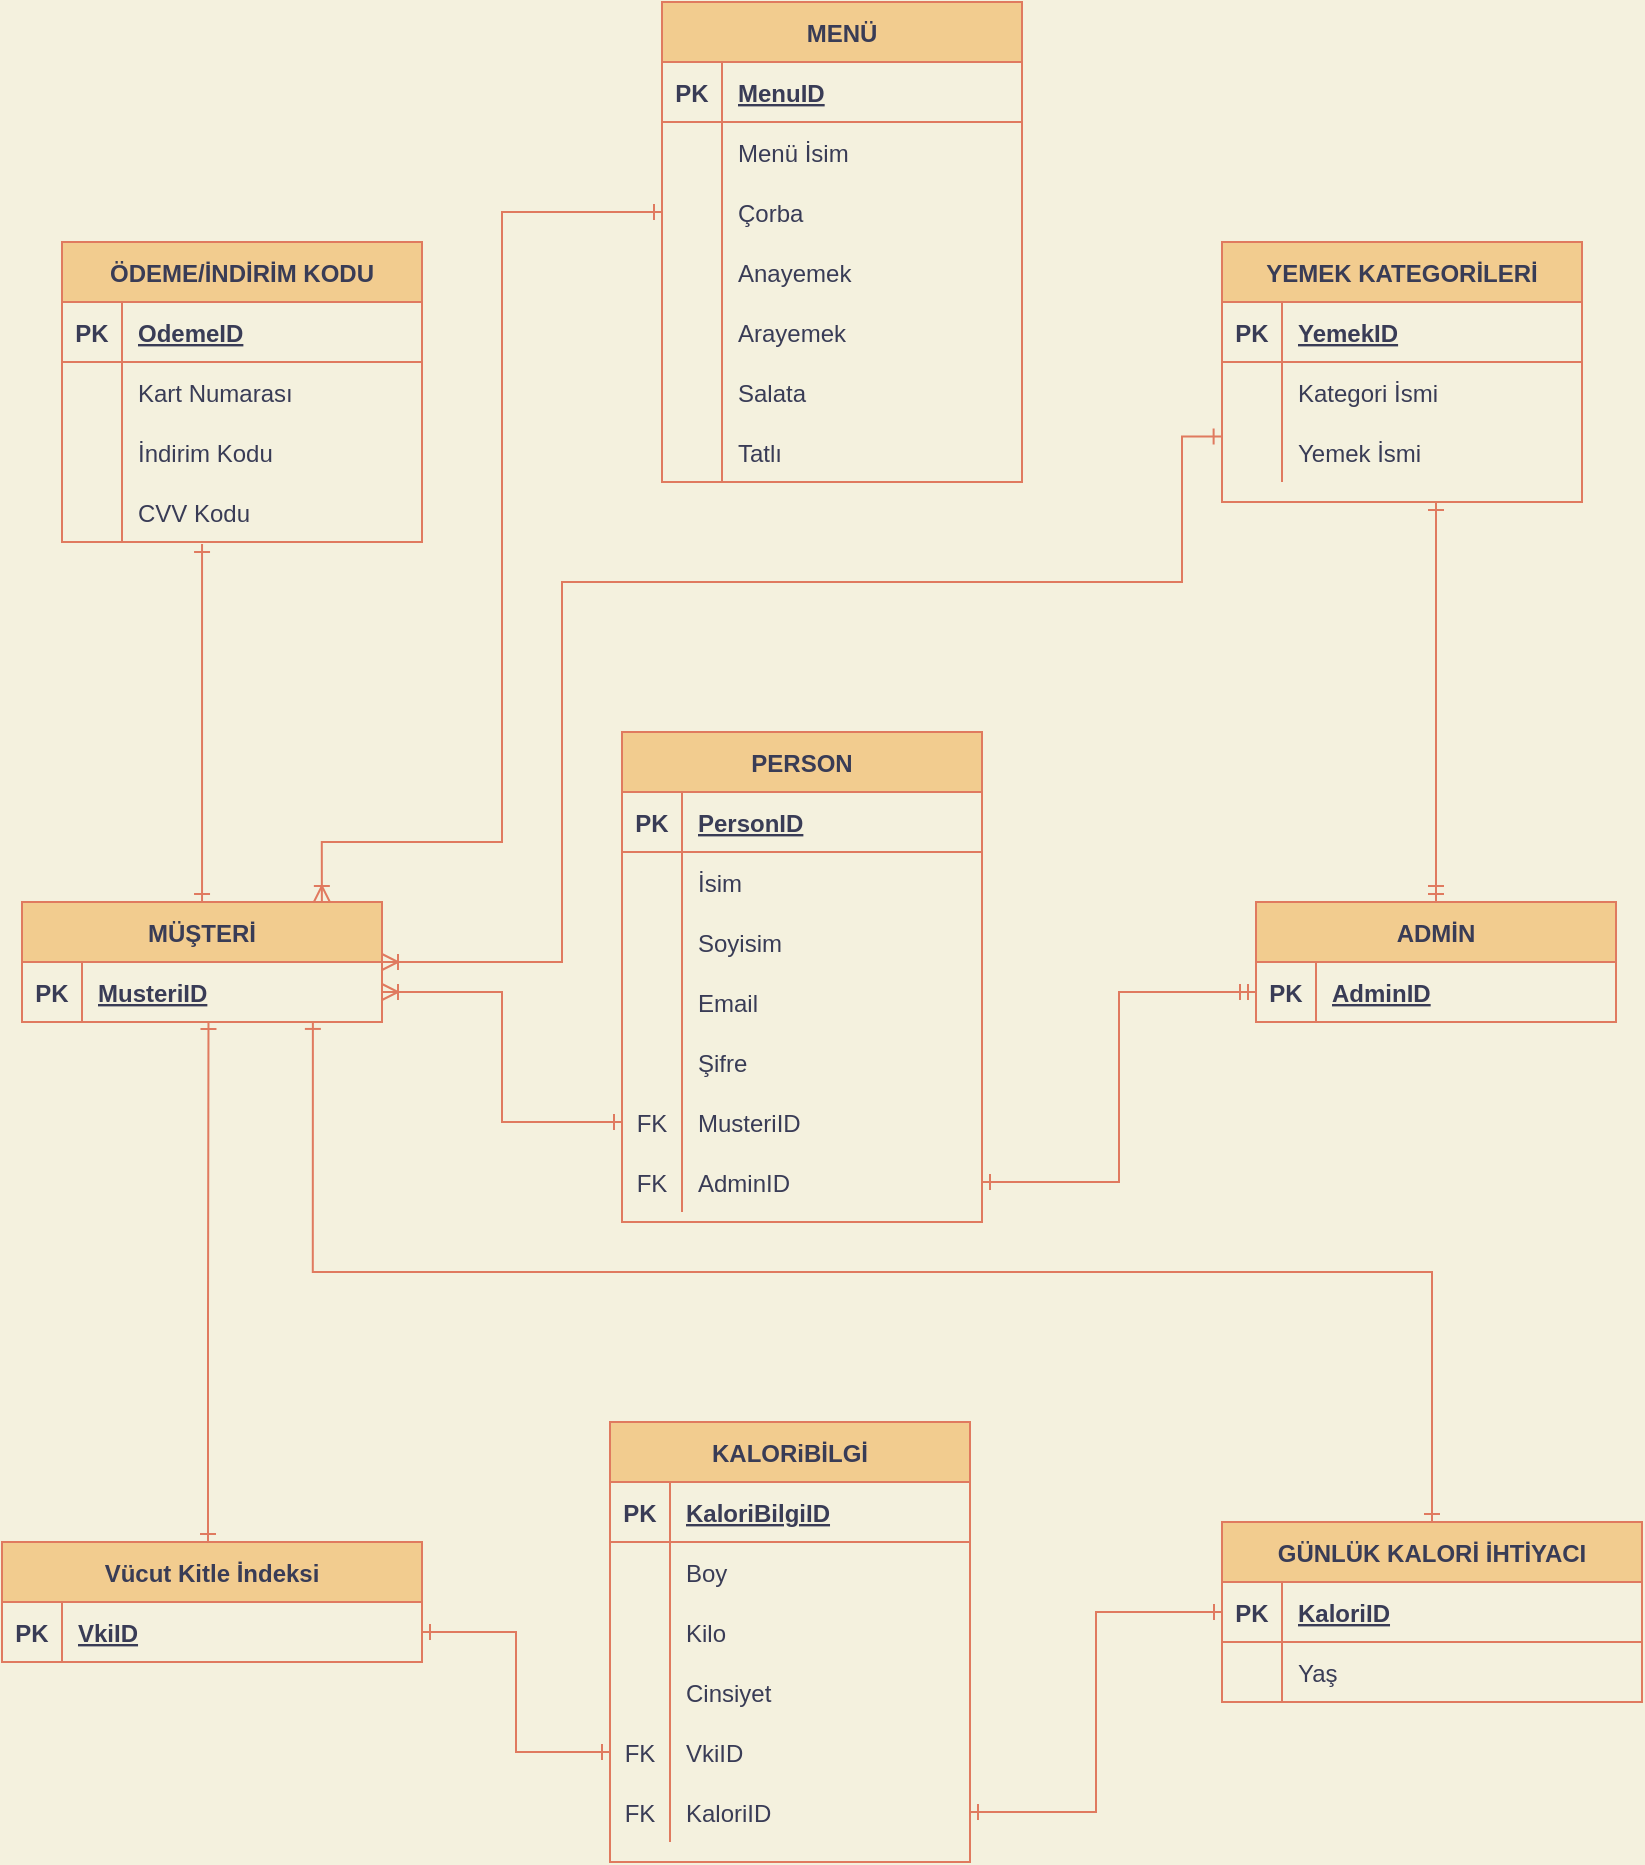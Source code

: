 <mxfile version="14.1.2" type="github"><diagram id="ZTSc14ROf8ZoRXsjH6Cx" name="Page-1"><mxGraphModel dx="2051" dy="1053" grid="1" gridSize="10" guides="1" tooltips="1" connect="1" arrows="1" fold="1" page="1" pageScale="1" pageWidth="827" pageHeight="1169" background="#F4F1DE" math="0" shadow="0"><root><mxCell id="0"/><mxCell id="1" parent="0"/><mxCell id="BuxAy6CiZZFJ_8L15AhW-1" value="PERSON" style="shape=table;startSize=30;container=1;collapsible=1;childLayout=tableLayout;fixedRows=1;rowLines=0;fontStyle=1;align=center;resizeLast=1;fillColor=#F2CC8F;strokeColor=#E07A5F;fontColor=#393C56;" vertex="1" parent="1"><mxGeometry x="330" y="395" width="180" height="245" as="geometry"/></mxCell><mxCell id="BuxAy6CiZZFJ_8L15AhW-196" value="" style="shape=partialRectangle;collapsible=0;dropTarget=0;pointerEvents=0;fillColor=none;top=0;left=0;bottom=1;right=0;points=[[0,0.5],[1,0.5]];portConstraint=eastwest;strokeColor=#E07A5F;fontColor=#393C56;" vertex="1" parent="BuxAy6CiZZFJ_8L15AhW-1"><mxGeometry y="30" width="180" height="30" as="geometry"/></mxCell><mxCell id="BuxAy6CiZZFJ_8L15AhW-197" value="PK" style="shape=partialRectangle;connectable=0;fillColor=none;top=0;left=0;bottom=0;right=0;fontStyle=1;overflow=hidden;strokeColor=#E07A5F;fontColor=#393C56;" vertex="1" parent="BuxAy6CiZZFJ_8L15AhW-196"><mxGeometry width="30" height="30" as="geometry"/></mxCell><mxCell id="BuxAy6CiZZFJ_8L15AhW-198" value="PersonID" style="shape=partialRectangle;connectable=0;fillColor=none;top=0;left=0;bottom=0;right=0;align=left;spacingLeft=6;fontStyle=5;overflow=hidden;strokeColor=#E07A5F;fontColor=#393C56;" vertex="1" parent="BuxAy6CiZZFJ_8L15AhW-196"><mxGeometry x="30" width="150" height="30" as="geometry"/></mxCell><mxCell id="BuxAy6CiZZFJ_8L15AhW-5" value="" style="shape=partialRectangle;collapsible=0;dropTarget=0;pointerEvents=0;fillColor=none;top=0;left=0;bottom=0;right=0;points=[[0,0.5],[1,0.5]];portConstraint=eastwest;strokeColor=#E07A5F;fontColor=#393C56;" vertex="1" parent="BuxAy6CiZZFJ_8L15AhW-1"><mxGeometry y="60" width="180" height="30" as="geometry"/></mxCell><mxCell id="BuxAy6CiZZFJ_8L15AhW-6" value="" style="shape=partialRectangle;connectable=0;fillColor=none;top=0;left=0;bottom=0;right=0;editable=1;overflow=hidden;strokeColor=#E07A5F;fontColor=#393C56;" vertex="1" parent="BuxAy6CiZZFJ_8L15AhW-5"><mxGeometry width="30" height="30" as="geometry"/></mxCell><mxCell id="BuxAy6CiZZFJ_8L15AhW-7" value="İsim" style="shape=partialRectangle;connectable=0;fillColor=none;top=0;left=0;bottom=0;right=0;align=left;spacingLeft=6;overflow=hidden;strokeColor=#E07A5F;fontColor=#393C56;" vertex="1" parent="BuxAy6CiZZFJ_8L15AhW-5"><mxGeometry x="30" width="150" height="30" as="geometry"/></mxCell><mxCell id="BuxAy6CiZZFJ_8L15AhW-8" value="" style="shape=partialRectangle;collapsible=0;dropTarget=0;pointerEvents=0;fillColor=none;top=0;left=0;bottom=0;right=0;points=[[0,0.5],[1,0.5]];portConstraint=eastwest;strokeColor=#E07A5F;fontColor=#393C56;" vertex="1" parent="BuxAy6CiZZFJ_8L15AhW-1"><mxGeometry y="90" width="180" height="30" as="geometry"/></mxCell><mxCell id="BuxAy6CiZZFJ_8L15AhW-9" value="" style="shape=partialRectangle;connectable=0;fillColor=none;top=0;left=0;bottom=0;right=0;editable=1;overflow=hidden;strokeColor=#E07A5F;fontColor=#393C56;" vertex="1" parent="BuxAy6CiZZFJ_8L15AhW-8"><mxGeometry width="30" height="30" as="geometry"/></mxCell><mxCell id="BuxAy6CiZZFJ_8L15AhW-10" value="Soyisim" style="shape=partialRectangle;connectable=0;fillColor=none;top=0;left=0;bottom=0;right=0;align=left;spacingLeft=6;overflow=hidden;strokeColor=#E07A5F;fontColor=#393C56;" vertex="1" parent="BuxAy6CiZZFJ_8L15AhW-8"><mxGeometry x="30" width="150" height="30" as="geometry"/></mxCell><mxCell id="BuxAy6CiZZFJ_8L15AhW-63" value="" style="shape=partialRectangle;collapsible=0;dropTarget=0;pointerEvents=0;fillColor=none;top=0;left=0;bottom=0;right=0;points=[[0,0.5],[1,0.5]];portConstraint=eastwest;strokeColor=#E07A5F;fontColor=#393C56;" vertex="1" parent="BuxAy6CiZZFJ_8L15AhW-1"><mxGeometry y="120" width="180" height="30" as="geometry"/></mxCell><mxCell id="BuxAy6CiZZFJ_8L15AhW-64" value="" style="shape=partialRectangle;connectable=0;fillColor=none;top=0;left=0;bottom=0;right=0;editable=1;overflow=hidden;strokeColor=#E07A5F;fontColor=#393C56;" vertex="1" parent="BuxAy6CiZZFJ_8L15AhW-63"><mxGeometry width="30" height="30" as="geometry"/></mxCell><mxCell id="BuxAy6CiZZFJ_8L15AhW-65" value="Email" style="shape=partialRectangle;connectable=0;fillColor=none;top=0;left=0;bottom=0;right=0;align=left;spacingLeft=6;overflow=hidden;strokeColor=#E07A5F;fontColor=#393C56;" vertex="1" parent="BuxAy6CiZZFJ_8L15AhW-63"><mxGeometry x="30" width="150" height="30" as="geometry"/></mxCell><mxCell id="BuxAy6CiZZFJ_8L15AhW-67" value="" style="shape=partialRectangle;collapsible=0;dropTarget=0;pointerEvents=0;fillColor=none;top=0;left=0;bottom=0;right=0;points=[[0,0.5],[1,0.5]];portConstraint=eastwest;strokeColor=#E07A5F;fontColor=#393C56;" vertex="1" parent="BuxAy6CiZZFJ_8L15AhW-1"><mxGeometry y="150" width="180" height="30" as="geometry"/></mxCell><mxCell id="BuxAy6CiZZFJ_8L15AhW-68" value="" style="shape=partialRectangle;connectable=0;fillColor=none;top=0;left=0;bottom=0;right=0;editable=1;overflow=hidden;strokeColor=#E07A5F;fontColor=#393C56;" vertex="1" parent="BuxAy6CiZZFJ_8L15AhW-67"><mxGeometry width="30" height="30" as="geometry"/></mxCell><mxCell id="BuxAy6CiZZFJ_8L15AhW-69" value="Şifre" style="shape=partialRectangle;connectable=0;fillColor=none;top=0;left=0;bottom=0;right=0;align=left;spacingLeft=6;overflow=hidden;strokeColor=#E07A5F;fontColor=#393C56;" vertex="1" parent="BuxAy6CiZZFJ_8L15AhW-67"><mxGeometry x="30" width="150" height="30" as="geometry"/></mxCell><mxCell id="BuxAy6CiZZFJ_8L15AhW-71" value="" style="shape=partialRectangle;collapsible=0;dropTarget=0;pointerEvents=0;fillColor=none;top=0;left=0;bottom=0;right=0;points=[[0,0.5],[1,0.5]];portConstraint=eastwest;strokeColor=#E07A5F;fontColor=#393C56;" vertex="1" parent="BuxAy6CiZZFJ_8L15AhW-1"><mxGeometry y="180" width="180" height="30" as="geometry"/></mxCell><mxCell id="BuxAy6CiZZFJ_8L15AhW-72" value="FK" style="shape=partialRectangle;connectable=0;fillColor=none;top=0;left=0;bottom=0;right=0;fontStyle=0;overflow=hidden;strokeColor=#E07A5F;fontColor=#393C56;" vertex="1" parent="BuxAy6CiZZFJ_8L15AhW-71"><mxGeometry width="30" height="30" as="geometry"/></mxCell><mxCell id="BuxAy6CiZZFJ_8L15AhW-73" value="MusteriID" style="shape=partialRectangle;connectable=0;fillColor=none;top=0;left=0;bottom=0;right=0;align=left;spacingLeft=6;fontStyle=0;overflow=hidden;strokeColor=#E07A5F;fontColor=#393C56;" vertex="1" parent="BuxAy6CiZZFJ_8L15AhW-71"><mxGeometry x="30" width="150" height="30" as="geometry"/></mxCell><mxCell id="BuxAy6CiZZFJ_8L15AhW-193" value="" style="shape=partialRectangle;collapsible=0;dropTarget=0;pointerEvents=0;fillColor=none;top=0;left=0;bottom=0;right=0;points=[[0,0.5],[1,0.5]];portConstraint=eastwest;strokeColor=#E07A5F;fontColor=#393C56;" vertex="1" parent="BuxAy6CiZZFJ_8L15AhW-1"><mxGeometry y="210" width="180" height="30" as="geometry"/></mxCell><mxCell id="BuxAy6CiZZFJ_8L15AhW-194" value="FK" style="shape=partialRectangle;connectable=0;fillColor=none;top=0;left=0;bottom=0;right=0;fontStyle=0;overflow=hidden;strokeColor=#E07A5F;fontColor=#393C56;" vertex="1" parent="BuxAy6CiZZFJ_8L15AhW-193"><mxGeometry width="30" height="30" as="geometry"/></mxCell><mxCell id="BuxAy6CiZZFJ_8L15AhW-195" value="AdminID" style="shape=partialRectangle;connectable=0;fillColor=none;top=0;left=0;bottom=0;right=0;align=left;spacingLeft=6;fontStyle=0;overflow=hidden;strokeColor=#E07A5F;fontColor=#393C56;" vertex="1" parent="BuxAy6CiZZFJ_8L15AhW-193"><mxGeometry x="30" width="150" height="30" as="geometry"/></mxCell><mxCell id="BuxAy6CiZZFJ_8L15AhW-14" value="KALORiBİLGİ" style="shape=table;startSize=30;container=1;collapsible=1;childLayout=tableLayout;fixedRows=1;rowLines=0;fontStyle=1;align=center;resizeLast=1;fillColor=#F2CC8F;strokeColor=#E07A5F;fontColor=#393C56;" vertex="1" parent="1"><mxGeometry x="324" y="740" width="180" height="220" as="geometry"/></mxCell><mxCell id="BuxAy6CiZZFJ_8L15AhW-15" value="" style="shape=partialRectangle;collapsible=0;dropTarget=0;pointerEvents=0;fillColor=none;top=0;left=0;bottom=1;right=0;points=[[0,0.5],[1,0.5]];portConstraint=eastwest;strokeColor=#E07A5F;fontColor=#393C56;" vertex="1" parent="BuxAy6CiZZFJ_8L15AhW-14"><mxGeometry y="30" width="180" height="30" as="geometry"/></mxCell><mxCell id="BuxAy6CiZZFJ_8L15AhW-16" value="PK" style="shape=partialRectangle;connectable=0;fillColor=none;top=0;left=0;bottom=0;right=0;fontStyle=1;overflow=hidden;strokeColor=#E07A5F;fontColor=#393C56;" vertex="1" parent="BuxAy6CiZZFJ_8L15AhW-15"><mxGeometry width="30" height="30" as="geometry"/></mxCell><mxCell id="BuxAy6CiZZFJ_8L15AhW-17" value="KaloriBilgiID" style="shape=partialRectangle;connectable=0;fillColor=none;top=0;left=0;bottom=0;right=0;align=left;spacingLeft=6;fontStyle=5;overflow=hidden;strokeColor=#E07A5F;fontColor=#393C56;" vertex="1" parent="BuxAy6CiZZFJ_8L15AhW-15"><mxGeometry x="30" width="150" height="30" as="geometry"/></mxCell><mxCell id="BuxAy6CiZZFJ_8L15AhW-18" value="" style="shape=partialRectangle;collapsible=0;dropTarget=0;pointerEvents=0;fillColor=none;top=0;left=0;bottom=0;right=0;points=[[0,0.5],[1,0.5]];portConstraint=eastwest;strokeColor=#E07A5F;fontColor=#393C56;" vertex="1" parent="BuxAy6CiZZFJ_8L15AhW-14"><mxGeometry y="60" width="180" height="30" as="geometry"/></mxCell><mxCell id="BuxAy6CiZZFJ_8L15AhW-19" value="" style="shape=partialRectangle;connectable=0;fillColor=none;top=0;left=0;bottom=0;right=0;editable=1;overflow=hidden;strokeColor=#E07A5F;fontColor=#393C56;" vertex="1" parent="BuxAy6CiZZFJ_8L15AhW-18"><mxGeometry width="30" height="30" as="geometry"/></mxCell><mxCell id="BuxAy6CiZZFJ_8L15AhW-20" value="Boy" style="shape=partialRectangle;connectable=0;fillColor=none;top=0;left=0;bottom=0;right=0;align=left;spacingLeft=6;overflow=hidden;strokeColor=#E07A5F;fontColor=#393C56;" vertex="1" parent="BuxAy6CiZZFJ_8L15AhW-18"><mxGeometry x="30" width="150" height="30" as="geometry"/></mxCell><mxCell id="BuxAy6CiZZFJ_8L15AhW-21" value="" style="shape=partialRectangle;collapsible=0;dropTarget=0;pointerEvents=0;fillColor=none;top=0;left=0;bottom=0;right=0;points=[[0,0.5],[1,0.5]];portConstraint=eastwest;strokeColor=#E07A5F;fontColor=#393C56;" vertex="1" parent="BuxAy6CiZZFJ_8L15AhW-14"><mxGeometry y="90" width="180" height="30" as="geometry"/></mxCell><mxCell id="BuxAy6CiZZFJ_8L15AhW-22" value="" style="shape=partialRectangle;connectable=0;fillColor=none;top=0;left=0;bottom=0;right=0;editable=1;overflow=hidden;strokeColor=#E07A5F;fontColor=#393C56;" vertex="1" parent="BuxAy6CiZZFJ_8L15AhW-21"><mxGeometry width="30" height="30" as="geometry"/></mxCell><mxCell id="BuxAy6CiZZFJ_8L15AhW-23" value="Kilo" style="shape=partialRectangle;connectable=0;fillColor=none;top=0;left=0;bottom=0;right=0;align=left;spacingLeft=6;overflow=hidden;strokeColor=#E07A5F;fontColor=#393C56;" vertex="1" parent="BuxAy6CiZZFJ_8L15AhW-21"><mxGeometry x="30" width="150" height="30" as="geometry"/></mxCell><mxCell id="BuxAy6CiZZFJ_8L15AhW-24" value="" style="shape=partialRectangle;collapsible=0;dropTarget=0;pointerEvents=0;fillColor=none;top=0;left=0;bottom=0;right=0;points=[[0,0.5],[1,0.5]];portConstraint=eastwest;strokeColor=#E07A5F;fontColor=#393C56;" vertex="1" parent="BuxAy6CiZZFJ_8L15AhW-14"><mxGeometry y="120" width="180" height="30" as="geometry"/></mxCell><mxCell id="BuxAy6CiZZFJ_8L15AhW-25" value="" style="shape=partialRectangle;connectable=0;fillColor=none;top=0;left=0;bottom=0;right=0;editable=1;overflow=hidden;strokeColor=#E07A5F;fontColor=#393C56;" vertex="1" parent="BuxAy6CiZZFJ_8L15AhW-24"><mxGeometry width="30" height="30" as="geometry"/></mxCell><mxCell id="BuxAy6CiZZFJ_8L15AhW-26" value="Cinsiyet" style="shape=partialRectangle;connectable=0;fillColor=none;top=0;left=0;bottom=0;right=0;align=left;spacingLeft=6;overflow=hidden;strokeColor=#E07A5F;fontColor=#393C56;" vertex="1" parent="BuxAy6CiZZFJ_8L15AhW-24"><mxGeometry x="30" width="150" height="30" as="geometry"/></mxCell><mxCell id="BuxAy6CiZZFJ_8L15AhW-103" value="" style="shape=partialRectangle;collapsible=0;dropTarget=0;pointerEvents=0;fillColor=none;top=0;left=0;bottom=0;right=0;points=[[0,0.5],[1,0.5]];portConstraint=eastwest;strokeColor=#E07A5F;fontColor=#393C56;" vertex="1" parent="BuxAy6CiZZFJ_8L15AhW-14"><mxGeometry y="150" width="180" height="30" as="geometry"/></mxCell><mxCell id="BuxAy6CiZZFJ_8L15AhW-104" value="FK" style="shape=partialRectangle;connectable=0;fillColor=none;top=0;left=0;bottom=0;right=0;fontStyle=0;overflow=hidden;strokeColor=#E07A5F;fontColor=#393C56;" vertex="1" parent="BuxAy6CiZZFJ_8L15AhW-103"><mxGeometry width="30" height="30" as="geometry"/></mxCell><mxCell id="BuxAy6CiZZFJ_8L15AhW-105" value="VkiID" style="shape=partialRectangle;connectable=0;fillColor=none;top=0;left=0;bottom=0;right=0;align=left;spacingLeft=6;fontStyle=0;overflow=hidden;strokeColor=#E07A5F;fontColor=#393C56;" vertex="1" parent="BuxAy6CiZZFJ_8L15AhW-103"><mxGeometry x="30" width="150" height="30" as="geometry"/></mxCell><mxCell id="BuxAy6CiZZFJ_8L15AhW-123" value="" style="shape=partialRectangle;collapsible=0;dropTarget=0;pointerEvents=0;fillColor=none;top=0;left=0;bottom=0;right=0;points=[[0,0.5],[1,0.5]];portConstraint=eastwest;strokeColor=#E07A5F;fontColor=#393C56;" vertex="1" parent="BuxAy6CiZZFJ_8L15AhW-14"><mxGeometry y="180" width="180" height="30" as="geometry"/></mxCell><mxCell id="BuxAy6CiZZFJ_8L15AhW-124" value="FK" style="shape=partialRectangle;connectable=0;fillColor=none;top=0;left=0;bottom=0;right=0;fontStyle=0;overflow=hidden;strokeColor=#E07A5F;fontColor=#393C56;" vertex="1" parent="BuxAy6CiZZFJ_8L15AhW-123"><mxGeometry width="30" height="30" as="geometry"/></mxCell><mxCell id="BuxAy6CiZZFJ_8L15AhW-125" value="KaloriID" style="shape=partialRectangle;connectable=0;fillColor=none;top=0;left=0;bottom=0;right=0;align=left;spacingLeft=6;fontStyle=0;overflow=hidden;strokeColor=#E07A5F;fontColor=#393C56;" vertex="1" parent="BuxAy6CiZZFJ_8L15AhW-123"><mxGeometry x="30" width="150" height="30" as="geometry"/></mxCell><mxCell id="BuxAy6CiZZFJ_8L15AhW-203" style="edgeStyle=orthogonalEdgeStyle;rounded=0;orthogonalLoop=1;jettySize=auto;html=1;entryX=0.389;entryY=1.033;entryDx=0;entryDy=0;entryPerimeter=0;startArrow=ERone;startFill=0;endArrow=ERone;endFill=0;labelBackgroundColor=#F4F1DE;strokeColor=#E07A5F;fontColor=#393C56;" edge="1" parent="1" source="BuxAy6CiZZFJ_8L15AhW-27" target="BuxAy6CiZZFJ_8L15AhW-174"><mxGeometry relative="1" as="geometry"/></mxCell><mxCell id="BuxAy6CiZZFJ_8L15AhW-204" style="edgeStyle=orthogonalEdgeStyle;rounded=0;orthogonalLoop=1;jettySize=auto;html=1;startArrow=ERoneToMany;startFill=0;endArrow=ERone;endFill=0;entryX=-0.001;entryY=0.241;entryDx=0;entryDy=0;entryPerimeter=0;labelBackgroundColor=#F4F1DE;strokeColor=#E07A5F;fontColor=#393C56;" edge="1" parent="1" source="BuxAy6CiZZFJ_8L15AhW-27" target="BuxAy6CiZZFJ_8L15AhW-178"><mxGeometry relative="1" as="geometry"><mxPoint x="620" y="240" as="targetPoint"/><Array as="points"><mxPoint x="300" y="510"/><mxPoint x="300" y="320"/><mxPoint x="610" y="320"/><mxPoint x="610" y="247"/></Array></mxGeometry></mxCell><mxCell id="BuxAy6CiZZFJ_8L15AhW-27" value="MÜŞTERİ" style="shape=table;startSize=30;container=1;collapsible=1;childLayout=tableLayout;fixedRows=1;rowLines=0;fontStyle=1;align=center;resizeLast=1;fillColor=#F2CC8F;strokeColor=#E07A5F;fontColor=#393C56;" vertex="1" parent="1"><mxGeometry x="30" y="480" width="180" height="60" as="geometry"/></mxCell><mxCell id="BuxAy6CiZZFJ_8L15AhW-28" value="" style="shape=partialRectangle;collapsible=0;dropTarget=0;pointerEvents=0;fillColor=none;top=0;left=0;bottom=1;right=0;points=[[0,0.5],[1,0.5]];portConstraint=eastwest;strokeColor=#E07A5F;fontColor=#393C56;" vertex="1" parent="BuxAy6CiZZFJ_8L15AhW-27"><mxGeometry y="30" width="180" height="30" as="geometry"/></mxCell><mxCell id="BuxAy6CiZZFJ_8L15AhW-29" value="PK" style="shape=partialRectangle;connectable=0;fillColor=none;top=0;left=0;bottom=0;right=0;fontStyle=1;overflow=hidden;strokeColor=#E07A5F;fontColor=#393C56;" vertex="1" parent="BuxAy6CiZZFJ_8L15AhW-28"><mxGeometry width="30" height="30" as="geometry"/></mxCell><mxCell id="BuxAy6CiZZFJ_8L15AhW-30" value="MusteriID" style="shape=partialRectangle;connectable=0;fillColor=none;top=0;left=0;bottom=0;right=0;align=left;spacingLeft=6;fontStyle=5;overflow=hidden;strokeColor=#E07A5F;fontColor=#393C56;" vertex="1" parent="BuxAy6CiZZFJ_8L15AhW-28"><mxGeometry x="30" width="150" height="30" as="geometry"/></mxCell><mxCell id="BuxAy6CiZZFJ_8L15AhW-205" style="edgeStyle=orthogonalEdgeStyle;rounded=0;orthogonalLoop=1;jettySize=auto;html=1;startArrow=ERmandOne;startFill=0;endArrow=ERone;endFill=0;labelBackgroundColor=#F4F1DE;strokeColor=#E07A5F;fontColor=#393C56;" edge="1" parent="1" source="BuxAy6CiZZFJ_8L15AhW-40"><mxGeometry relative="1" as="geometry"><mxPoint x="737" y="280" as="targetPoint"/></mxGeometry></mxCell><mxCell id="BuxAy6CiZZFJ_8L15AhW-40" value="ADMİN" style="shape=table;startSize=30;container=1;collapsible=1;childLayout=tableLayout;fixedRows=1;rowLines=0;fontStyle=1;align=center;resizeLast=1;fillColor=#F2CC8F;strokeColor=#E07A5F;fontColor=#393C56;" vertex="1" parent="1"><mxGeometry x="647" y="480" width="180" height="60" as="geometry"/></mxCell><mxCell id="BuxAy6CiZZFJ_8L15AhW-41" value="" style="shape=partialRectangle;collapsible=0;dropTarget=0;pointerEvents=0;fillColor=none;top=0;left=0;bottom=1;right=0;points=[[0,0.5],[1,0.5]];portConstraint=eastwest;strokeColor=#E07A5F;fontColor=#393C56;" vertex="1" parent="BuxAy6CiZZFJ_8L15AhW-40"><mxGeometry y="30" width="180" height="30" as="geometry"/></mxCell><mxCell id="BuxAy6CiZZFJ_8L15AhW-42" value="PK" style="shape=partialRectangle;connectable=0;fillColor=none;top=0;left=0;bottom=0;right=0;fontStyle=1;overflow=hidden;strokeColor=#E07A5F;fontColor=#393C56;" vertex="1" parent="BuxAy6CiZZFJ_8L15AhW-41"><mxGeometry width="30" height="30" as="geometry"/></mxCell><mxCell id="BuxAy6CiZZFJ_8L15AhW-43" value="AdminID" style="shape=partialRectangle;connectable=0;fillColor=none;top=0;left=0;bottom=0;right=0;align=left;spacingLeft=6;fontStyle=5;overflow=hidden;strokeColor=#E07A5F;fontColor=#393C56;" vertex="1" parent="BuxAy6CiZZFJ_8L15AhW-41"><mxGeometry x="30" width="150" height="30" as="geometry"/></mxCell><mxCell id="BuxAy6CiZZFJ_8L15AhW-209" style="edgeStyle=orthogonalEdgeStyle;rounded=0;orthogonalLoop=1;jettySize=auto;html=1;startArrow=ERone;startFill=0;endArrow=ERone;endFill=0;entryX=0.518;entryY=0.982;entryDx=0;entryDy=0;entryPerimeter=0;labelBackgroundColor=#F4F1DE;strokeColor=#E07A5F;fontColor=#393C56;" edge="1" parent="1" source="BuxAy6CiZZFJ_8L15AhW-74" target="BuxAy6CiZZFJ_8L15AhW-28"><mxGeometry relative="1" as="geometry"><mxPoint x="125" y="550" as="targetPoint"/><Array as="points"><mxPoint x="123" y="690"/><mxPoint x="123" y="690"/></Array></mxGeometry></mxCell><mxCell id="BuxAy6CiZZFJ_8L15AhW-74" value="Vücut Kitle İndeksi" style="shape=table;startSize=30;container=1;collapsible=1;childLayout=tableLayout;fixedRows=1;rowLines=0;fontStyle=1;align=center;resizeLast=1;fillColor=#F2CC8F;strokeColor=#E07A5F;fontColor=#393C56;" vertex="1" parent="1"><mxGeometry x="20" y="800" width="210" height="60" as="geometry"/></mxCell><mxCell id="BuxAy6CiZZFJ_8L15AhW-75" value="" style="shape=partialRectangle;collapsible=0;dropTarget=0;pointerEvents=0;fillColor=none;top=0;left=0;bottom=1;right=0;points=[[0,0.5],[1,0.5]];portConstraint=eastwest;strokeColor=#E07A5F;fontColor=#393C56;" vertex="1" parent="BuxAy6CiZZFJ_8L15AhW-74"><mxGeometry y="30" width="210" height="30" as="geometry"/></mxCell><mxCell id="BuxAy6CiZZFJ_8L15AhW-76" value="PK" style="shape=partialRectangle;connectable=0;fillColor=none;top=0;left=0;bottom=0;right=0;fontStyle=1;overflow=hidden;strokeColor=#E07A5F;fontColor=#393C56;" vertex="1" parent="BuxAy6CiZZFJ_8L15AhW-75"><mxGeometry width="30" height="30" as="geometry"/></mxCell><mxCell id="BuxAy6CiZZFJ_8L15AhW-77" value="VkiID" style="shape=partialRectangle;connectable=0;fillColor=none;top=0;left=0;bottom=0;right=0;align=left;spacingLeft=6;fontStyle=5;overflow=hidden;strokeColor=#E07A5F;fontColor=#393C56;" vertex="1" parent="BuxAy6CiZZFJ_8L15AhW-75"><mxGeometry x="30" width="180" height="30" as="geometry"/></mxCell><mxCell id="BuxAy6CiZZFJ_8L15AhW-210" style="edgeStyle=orthogonalEdgeStyle;rounded=0;orthogonalLoop=1;jettySize=auto;html=1;entryX=0.808;entryY=0.982;entryDx=0;entryDy=0;entryPerimeter=0;startArrow=ERone;startFill=0;endArrow=ERone;endFill=0;labelBackgroundColor=#F4F1DE;strokeColor=#E07A5F;fontColor=#393C56;" edge="1" parent="1" source="BuxAy6CiZZFJ_8L15AhW-87" target="BuxAy6CiZZFJ_8L15AhW-28"><mxGeometry relative="1" as="geometry"/></mxCell><mxCell id="BuxAy6CiZZFJ_8L15AhW-87" value="GÜNLÜK KALORİ İHTİYACI" style="shape=table;startSize=30;container=1;collapsible=1;childLayout=tableLayout;fixedRows=1;rowLines=0;fontStyle=1;align=center;resizeLast=1;fillColor=#F2CC8F;strokeColor=#E07A5F;fontColor=#393C56;" vertex="1" parent="1"><mxGeometry x="630" y="790" width="210" height="90" as="geometry"/></mxCell><mxCell id="BuxAy6CiZZFJ_8L15AhW-88" value="" style="shape=partialRectangle;collapsible=0;dropTarget=0;pointerEvents=0;fillColor=none;top=0;left=0;bottom=1;right=0;points=[[0,0.5],[1,0.5]];portConstraint=eastwest;strokeColor=#E07A5F;fontColor=#393C56;" vertex="1" parent="BuxAy6CiZZFJ_8L15AhW-87"><mxGeometry y="30" width="210" height="30" as="geometry"/></mxCell><mxCell id="BuxAy6CiZZFJ_8L15AhW-89" value="PK" style="shape=partialRectangle;connectable=0;fillColor=none;top=0;left=0;bottom=0;right=0;fontStyle=1;overflow=hidden;strokeColor=#E07A5F;fontColor=#393C56;" vertex="1" parent="BuxAy6CiZZFJ_8L15AhW-88"><mxGeometry width="30" height="30" as="geometry"/></mxCell><mxCell id="BuxAy6CiZZFJ_8L15AhW-90" value="KaloriID" style="shape=partialRectangle;connectable=0;fillColor=none;top=0;left=0;bottom=0;right=0;align=left;spacingLeft=6;fontStyle=5;overflow=hidden;strokeColor=#E07A5F;fontColor=#393C56;" vertex="1" parent="BuxAy6CiZZFJ_8L15AhW-88"><mxGeometry x="30" width="180" height="30" as="geometry"/></mxCell><mxCell id="BuxAy6CiZZFJ_8L15AhW-91" value="" style="shape=partialRectangle;collapsible=0;dropTarget=0;pointerEvents=0;fillColor=none;top=0;left=0;bottom=0;right=0;points=[[0,0.5],[1,0.5]];portConstraint=eastwest;strokeColor=#E07A5F;fontColor=#393C56;" vertex="1" parent="BuxAy6CiZZFJ_8L15AhW-87"><mxGeometry y="60" width="210" height="30" as="geometry"/></mxCell><mxCell id="BuxAy6CiZZFJ_8L15AhW-92" value="" style="shape=partialRectangle;connectable=0;fillColor=none;top=0;left=0;bottom=0;right=0;editable=1;overflow=hidden;strokeColor=#E07A5F;fontColor=#393C56;" vertex="1" parent="BuxAy6CiZZFJ_8L15AhW-91"><mxGeometry width="30" height="30" as="geometry"/></mxCell><mxCell id="BuxAy6CiZZFJ_8L15AhW-93" value="Yaş" style="shape=partialRectangle;connectable=0;fillColor=none;top=0;left=0;bottom=0;right=0;align=left;spacingLeft=6;overflow=hidden;strokeColor=#E07A5F;fontColor=#393C56;" vertex="1" parent="BuxAy6CiZZFJ_8L15AhW-91"><mxGeometry x="30" width="180" height="30" as="geometry"/></mxCell><mxCell id="BuxAy6CiZZFJ_8L15AhW-126" value="MENÜ" style="shape=table;startSize=30;container=1;collapsible=1;childLayout=tableLayout;fixedRows=1;rowLines=0;fontStyle=1;align=center;resizeLast=1;fillColor=#F2CC8F;strokeColor=#E07A5F;fontColor=#393C56;" vertex="1" parent="1"><mxGeometry x="350" y="30" width="180" height="240" as="geometry"/></mxCell><mxCell id="BuxAy6CiZZFJ_8L15AhW-127" value="" style="shape=partialRectangle;collapsible=0;dropTarget=0;pointerEvents=0;fillColor=none;top=0;left=0;bottom=1;right=0;points=[[0,0.5],[1,0.5]];portConstraint=eastwest;strokeColor=#E07A5F;fontColor=#393C56;" vertex="1" parent="BuxAy6CiZZFJ_8L15AhW-126"><mxGeometry y="30" width="180" height="30" as="geometry"/></mxCell><mxCell id="BuxAy6CiZZFJ_8L15AhW-128" value="PK" style="shape=partialRectangle;connectable=0;fillColor=none;top=0;left=0;bottom=0;right=0;fontStyle=1;overflow=hidden;strokeColor=#E07A5F;fontColor=#393C56;" vertex="1" parent="BuxAy6CiZZFJ_8L15AhW-127"><mxGeometry width="30" height="30" as="geometry"/></mxCell><mxCell id="BuxAy6CiZZFJ_8L15AhW-129" value="MenuID" style="shape=partialRectangle;connectable=0;fillColor=none;top=0;left=0;bottom=0;right=0;align=left;spacingLeft=6;fontStyle=5;overflow=hidden;strokeColor=#E07A5F;fontColor=#393C56;" vertex="1" parent="BuxAy6CiZZFJ_8L15AhW-127"><mxGeometry x="30" width="150" height="30" as="geometry"/></mxCell><mxCell id="BuxAy6CiZZFJ_8L15AhW-130" value="" style="shape=partialRectangle;collapsible=0;dropTarget=0;pointerEvents=0;fillColor=none;top=0;left=0;bottom=0;right=0;points=[[0,0.5],[1,0.5]];portConstraint=eastwest;strokeColor=#E07A5F;fontColor=#393C56;" vertex="1" parent="BuxAy6CiZZFJ_8L15AhW-126"><mxGeometry y="60" width="180" height="30" as="geometry"/></mxCell><mxCell id="BuxAy6CiZZFJ_8L15AhW-131" value="" style="shape=partialRectangle;connectable=0;fillColor=none;top=0;left=0;bottom=0;right=0;editable=1;overflow=hidden;strokeColor=#E07A5F;fontColor=#393C56;" vertex="1" parent="BuxAy6CiZZFJ_8L15AhW-130"><mxGeometry width="30" height="30" as="geometry"/></mxCell><mxCell id="BuxAy6CiZZFJ_8L15AhW-132" value="Menü İsim" style="shape=partialRectangle;connectable=0;fillColor=none;top=0;left=0;bottom=0;right=0;align=left;spacingLeft=6;overflow=hidden;strokeColor=#E07A5F;fontColor=#393C56;" vertex="1" parent="BuxAy6CiZZFJ_8L15AhW-130"><mxGeometry x="30" width="150" height="30" as="geometry"/></mxCell><mxCell id="BuxAy6CiZZFJ_8L15AhW-133" value="" style="shape=partialRectangle;collapsible=0;dropTarget=0;pointerEvents=0;fillColor=none;top=0;left=0;bottom=0;right=0;points=[[0,0.5],[1,0.5]];portConstraint=eastwest;strokeColor=#E07A5F;fontColor=#393C56;" vertex="1" parent="BuxAy6CiZZFJ_8L15AhW-126"><mxGeometry y="90" width="180" height="30" as="geometry"/></mxCell><mxCell id="BuxAy6CiZZFJ_8L15AhW-134" value="" style="shape=partialRectangle;connectable=0;fillColor=none;top=0;left=0;bottom=0;right=0;editable=1;overflow=hidden;strokeColor=#E07A5F;fontColor=#393C56;" vertex="1" parent="BuxAy6CiZZFJ_8L15AhW-133"><mxGeometry width="30" height="30" as="geometry"/></mxCell><mxCell id="BuxAy6CiZZFJ_8L15AhW-135" value="Çorba" style="shape=partialRectangle;connectable=0;fillColor=none;top=0;left=0;bottom=0;right=0;align=left;spacingLeft=6;overflow=hidden;strokeColor=#E07A5F;fontColor=#393C56;" vertex="1" parent="BuxAy6CiZZFJ_8L15AhW-133"><mxGeometry x="30" width="150" height="30" as="geometry"/></mxCell><mxCell id="BuxAy6CiZZFJ_8L15AhW-136" value="" style="shape=partialRectangle;collapsible=0;dropTarget=0;pointerEvents=0;fillColor=none;top=0;left=0;bottom=0;right=0;points=[[0,0.5],[1,0.5]];portConstraint=eastwest;strokeColor=#E07A5F;fontColor=#393C56;" vertex="1" parent="BuxAy6CiZZFJ_8L15AhW-126"><mxGeometry y="120" width="180" height="30" as="geometry"/></mxCell><mxCell id="BuxAy6CiZZFJ_8L15AhW-137" value="" style="shape=partialRectangle;connectable=0;fillColor=none;top=0;left=0;bottom=0;right=0;editable=1;overflow=hidden;strokeColor=#E07A5F;fontColor=#393C56;" vertex="1" parent="BuxAy6CiZZFJ_8L15AhW-136"><mxGeometry width="30" height="30" as="geometry"/></mxCell><mxCell id="BuxAy6CiZZFJ_8L15AhW-138" value="Anayemek" style="shape=partialRectangle;connectable=0;fillColor=none;top=0;left=0;bottom=0;right=0;align=left;spacingLeft=6;overflow=hidden;strokeColor=#E07A5F;fontColor=#393C56;" vertex="1" parent="BuxAy6CiZZFJ_8L15AhW-136"><mxGeometry x="30" width="150" height="30" as="geometry"/></mxCell><mxCell id="BuxAy6CiZZFJ_8L15AhW-148" value="" style="shape=partialRectangle;collapsible=0;dropTarget=0;pointerEvents=0;fillColor=none;top=0;left=0;bottom=0;right=0;points=[[0,0.5],[1,0.5]];portConstraint=eastwest;strokeColor=#E07A5F;fontColor=#393C56;" vertex="1" parent="BuxAy6CiZZFJ_8L15AhW-126"><mxGeometry y="150" width="180" height="30" as="geometry"/></mxCell><mxCell id="BuxAy6CiZZFJ_8L15AhW-149" value="" style="shape=partialRectangle;connectable=0;fillColor=none;top=0;left=0;bottom=0;right=0;editable=1;overflow=hidden;strokeColor=#E07A5F;fontColor=#393C56;" vertex="1" parent="BuxAy6CiZZFJ_8L15AhW-148"><mxGeometry width="30" height="30" as="geometry"/></mxCell><mxCell id="BuxAy6CiZZFJ_8L15AhW-150" value="Arayemek" style="shape=partialRectangle;connectable=0;fillColor=none;top=0;left=0;bottom=0;right=0;align=left;spacingLeft=6;overflow=hidden;strokeColor=#E07A5F;fontColor=#393C56;" vertex="1" parent="BuxAy6CiZZFJ_8L15AhW-148"><mxGeometry x="30" width="150" height="30" as="geometry"/></mxCell><mxCell id="BuxAy6CiZZFJ_8L15AhW-144" value="" style="shape=partialRectangle;collapsible=0;dropTarget=0;pointerEvents=0;fillColor=none;top=0;left=0;bottom=0;right=0;points=[[0,0.5],[1,0.5]];portConstraint=eastwest;strokeColor=#E07A5F;fontColor=#393C56;" vertex="1" parent="BuxAy6CiZZFJ_8L15AhW-126"><mxGeometry y="180" width="180" height="30" as="geometry"/></mxCell><mxCell id="BuxAy6CiZZFJ_8L15AhW-145" value="" style="shape=partialRectangle;connectable=0;fillColor=none;top=0;left=0;bottom=0;right=0;editable=1;overflow=hidden;strokeColor=#E07A5F;fontColor=#393C56;" vertex="1" parent="BuxAy6CiZZFJ_8L15AhW-144"><mxGeometry width="30" height="30" as="geometry"/></mxCell><mxCell id="BuxAy6CiZZFJ_8L15AhW-146" value="Salata" style="shape=partialRectangle;connectable=0;fillColor=none;top=0;left=0;bottom=0;right=0;align=left;spacingLeft=6;overflow=hidden;strokeColor=#E07A5F;fontColor=#393C56;" vertex="1" parent="BuxAy6CiZZFJ_8L15AhW-144"><mxGeometry x="30" width="150" height="30" as="geometry"/></mxCell><mxCell id="BuxAy6CiZZFJ_8L15AhW-140" value="" style="shape=partialRectangle;collapsible=0;dropTarget=0;pointerEvents=0;fillColor=none;top=0;left=0;bottom=0;right=0;points=[[0,0.5],[1,0.5]];portConstraint=eastwest;strokeColor=#E07A5F;fontColor=#393C56;" vertex="1" parent="BuxAy6CiZZFJ_8L15AhW-126"><mxGeometry y="210" width="180" height="30" as="geometry"/></mxCell><mxCell id="BuxAy6CiZZFJ_8L15AhW-141" value="" style="shape=partialRectangle;connectable=0;fillColor=none;top=0;left=0;bottom=0;right=0;editable=1;overflow=hidden;strokeColor=#E07A5F;fontColor=#393C56;" vertex="1" parent="BuxAy6CiZZFJ_8L15AhW-140"><mxGeometry width="30" height="30" as="geometry"/></mxCell><mxCell id="BuxAy6CiZZFJ_8L15AhW-142" value="Tatlı" style="shape=partialRectangle;connectable=0;fillColor=none;top=0;left=0;bottom=0;right=0;align=left;spacingLeft=6;overflow=hidden;strokeColor=#E07A5F;fontColor=#393C56;" vertex="1" parent="BuxAy6CiZZFJ_8L15AhW-140"><mxGeometry x="30" width="150" height="30" as="geometry"/></mxCell><mxCell id="BuxAy6CiZZFJ_8L15AhW-151" value="YEMEK KATEGORİLERİ" style="shape=table;startSize=30;container=1;collapsible=1;childLayout=tableLayout;fixedRows=1;rowLines=0;fontStyle=1;align=center;resizeLast=1;fillColor=#F2CC8F;strokeColor=#E07A5F;fontColor=#393C56;" vertex="1" parent="1"><mxGeometry x="630" y="150" width="180" height="130" as="geometry"/></mxCell><mxCell id="BuxAy6CiZZFJ_8L15AhW-152" value="" style="shape=partialRectangle;collapsible=0;dropTarget=0;pointerEvents=0;fillColor=none;top=0;left=0;bottom=1;right=0;points=[[0,0.5],[1,0.5]];portConstraint=eastwest;strokeColor=#E07A5F;fontColor=#393C56;" vertex="1" parent="BuxAy6CiZZFJ_8L15AhW-151"><mxGeometry y="30" width="180" height="30" as="geometry"/></mxCell><mxCell id="BuxAy6CiZZFJ_8L15AhW-153" value="PK" style="shape=partialRectangle;connectable=0;fillColor=none;top=0;left=0;bottom=0;right=0;fontStyle=1;overflow=hidden;strokeColor=#E07A5F;fontColor=#393C56;" vertex="1" parent="BuxAy6CiZZFJ_8L15AhW-152"><mxGeometry width="30" height="30" as="geometry"/></mxCell><mxCell id="BuxAy6CiZZFJ_8L15AhW-154" value="YemekID" style="shape=partialRectangle;connectable=0;fillColor=none;top=0;left=0;bottom=0;right=0;align=left;spacingLeft=6;fontStyle=5;overflow=hidden;strokeColor=#E07A5F;fontColor=#393C56;" vertex="1" parent="BuxAy6CiZZFJ_8L15AhW-152"><mxGeometry x="30" width="150" height="30" as="geometry"/></mxCell><mxCell id="BuxAy6CiZZFJ_8L15AhW-155" value="" style="shape=partialRectangle;collapsible=0;dropTarget=0;pointerEvents=0;fillColor=none;top=0;left=0;bottom=0;right=0;points=[[0,0.5],[1,0.5]];portConstraint=eastwest;strokeColor=#E07A5F;fontColor=#393C56;" vertex="1" parent="BuxAy6CiZZFJ_8L15AhW-151"><mxGeometry y="60" width="180" height="30" as="geometry"/></mxCell><mxCell id="BuxAy6CiZZFJ_8L15AhW-156" value="" style="shape=partialRectangle;connectable=0;fillColor=none;top=0;left=0;bottom=0;right=0;editable=1;overflow=hidden;strokeColor=#E07A5F;fontColor=#393C56;" vertex="1" parent="BuxAy6CiZZFJ_8L15AhW-155"><mxGeometry width="30" height="30" as="geometry"/></mxCell><mxCell id="BuxAy6CiZZFJ_8L15AhW-157" value="Kategori İsmi" style="shape=partialRectangle;connectable=0;fillColor=none;top=0;left=0;bottom=0;right=0;align=left;spacingLeft=6;overflow=hidden;strokeColor=#E07A5F;fontColor=#393C56;" vertex="1" parent="BuxAy6CiZZFJ_8L15AhW-155"><mxGeometry x="30" width="150" height="30" as="geometry"/></mxCell><mxCell id="BuxAy6CiZZFJ_8L15AhW-178" value="" style="shape=partialRectangle;collapsible=0;dropTarget=0;pointerEvents=0;fillColor=none;top=0;left=0;bottom=0;right=0;points=[[0,0.5],[1,0.5]];portConstraint=eastwest;strokeColor=#E07A5F;fontColor=#393C56;" vertex="1" parent="BuxAy6CiZZFJ_8L15AhW-151"><mxGeometry y="90" width="180" height="30" as="geometry"/></mxCell><mxCell id="BuxAy6CiZZFJ_8L15AhW-179" value="" style="shape=partialRectangle;connectable=0;fillColor=none;top=0;left=0;bottom=0;right=0;editable=1;overflow=hidden;strokeColor=#E07A5F;fontColor=#393C56;" vertex="1" parent="BuxAy6CiZZFJ_8L15AhW-178"><mxGeometry width="30" height="30" as="geometry"/></mxCell><mxCell id="BuxAy6CiZZFJ_8L15AhW-180" value="Yemek İsmi" style="shape=partialRectangle;connectable=0;fillColor=none;top=0;left=0;bottom=0;right=0;align=left;spacingLeft=6;overflow=hidden;strokeColor=#E07A5F;fontColor=#393C56;" vertex="1" parent="BuxAy6CiZZFJ_8L15AhW-178"><mxGeometry x="30" width="150" height="30" as="geometry"/></mxCell><mxCell id="BuxAy6CiZZFJ_8L15AhW-164" value="ÖDEME/İNDİRİM KODU" style="shape=table;startSize=30;container=1;collapsible=1;childLayout=tableLayout;fixedRows=1;rowLines=0;fontStyle=1;align=center;resizeLast=1;fillColor=#F2CC8F;strokeColor=#E07A5F;fontColor=#393C56;" vertex="1" parent="1"><mxGeometry x="50" y="150" width="180" height="150" as="geometry"/></mxCell><mxCell id="BuxAy6CiZZFJ_8L15AhW-165" value="" style="shape=partialRectangle;collapsible=0;dropTarget=0;pointerEvents=0;fillColor=none;top=0;left=0;bottom=1;right=0;points=[[0,0.5],[1,0.5]];portConstraint=eastwest;strokeColor=#E07A5F;fontColor=#393C56;" vertex="1" parent="BuxAy6CiZZFJ_8L15AhW-164"><mxGeometry y="30" width="180" height="30" as="geometry"/></mxCell><mxCell id="BuxAy6CiZZFJ_8L15AhW-166" value="PK" style="shape=partialRectangle;connectable=0;fillColor=none;top=0;left=0;bottom=0;right=0;fontStyle=1;overflow=hidden;strokeColor=#E07A5F;fontColor=#393C56;" vertex="1" parent="BuxAy6CiZZFJ_8L15AhW-165"><mxGeometry width="30" height="30" as="geometry"/></mxCell><mxCell id="BuxAy6CiZZFJ_8L15AhW-167" value="OdemeID" style="shape=partialRectangle;connectable=0;fillColor=none;top=0;left=0;bottom=0;right=0;align=left;spacingLeft=6;fontStyle=5;overflow=hidden;strokeColor=#E07A5F;fontColor=#393C56;" vertex="1" parent="BuxAy6CiZZFJ_8L15AhW-165"><mxGeometry x="30" width="150" height="30" as="geometry"/></mxCell><mxCell id="BuxAy6CiZZFJ_8L15AhW-168" value="" style="shape=partialRectangle;collapsible=0;dropTarget=0;pointerEvents=0;fillColor=none;top=0;left=0;bottom=0;right=0;points=[[0,0.5],[1,0.5]];portConstraint=eastwest;strokeColor=#E07A5F;fontColor=#393C56;" vertex="1" parent="BuxAy6CiZZFJ_8L15AhW-164"><mxGeometry y="60" width="180" height="30" as="geometry"/></mxCell><mxCell id="BuxAy6CiZZFJ_8L15AhW-169" value="" style="shape=partialRectangle;connectable=0;fillColor=none;top=0;left=0;bottom=0;right=0;editable=1;overflow=hidden;strokeColor=#E07A5F;fontColor=#393C56;" vertex="1" parent="BuxAy6CiZZFJ_8L15AhW-168"><mxGeometry width="30" height="30" as="geometry"/></mxCell><mxCell id="BuxAy6CiZZFJ_8L15AhW-170" value="Kart Numarası" style="shape=partialRectangle;connectable=0;fillColor=none;top=0;left=0;bottom=0;right=0;align=left;spacingLeft=6;overflow=hidden;strokeColor=#E07A5F;fontColor=#393C56;" vertex="1" parent="BuxAy6CiZZFJ_8L15AhW-168"><mxGeometry x="30" width="150" height="30" as="geometry"/></mxCell><mxCell id="BuxAy6CiZZFJ_8L15AhW-171" value="" style="shape=partialRectangle;collapsible=0;dropTarget=0;pointerEvents=0;fillColor=none;top=0;left=0;bottom=0;right=0;points=[[0,0.5],[1,0.5]];portConstraint=eastwest;strokeColor=#E07A5F;fontColor=#393C56;" vertex="1" parent="BuxAy6CiZZFJ_8L15AhW-164"><mxGeometry y="90" width="180" height="30" as="geometry"/></mxCell><mxCell id="BuxAy6CiZZFJ_8L15AhW-172" value="" style="shape=partialRectangle;connectable=0;fillColor=none;top=0;left=0;bottom=0;right=0;editable=1;overflow=hidden;strokeColor=#E07A5F;fontColor=#393C56;" vertex="1" parent="BuxAy6CiZZFJ_8L15AhW-171"><mxGeometry width="30" height="30" as="geometry"/></mxCell><mxCell id="BuxAy6CiZZFJ_8L15AhW-173" value="İndirim Kodu" style="shape=partialRectangle;connectable=0;fillColor=none;top=0;left=0;bottom=0;right=0;align=left;spacingLeft=6;overflow=hidden;strokeColor=#E07A5F;fontColor=#393C56;" vertex="1" parent="BuxAy6CiZZFJ_8L15AhW-171"><mxGeometry x="30" width="150" height="30" as="geometry"/></mxCell><mxCell id="BuxAy6CiZZFJ_8L15AhW-174" value="" style="shape=partialRectangle;collapsible=0;dropTarget=0;pointerEvents=0;fillColor=none;top=0;left=0;bottom=0;right=0;points=[[0,0.5],[1,0.5]];portConstraint=eastwest;strokeColor=#E07A5F;fontColor=#393C56;" vertex="1" parent="BuxAy6CiZZFJ_8L15AhW-164"><mxGeometry y="120" width="180" height="30" as="geometry"/></mxCell><mxCell id="BuxAy6CiZZFJ_8L15AhW-175" value="" style="shape=partialRectangle;connectable=0;fillColor=none;top=0;left=0;bottom=0;right=0;editable=1;overflow=hidden;strokeColor=#E07A5F;fontColor=#393C56;" vertex="1" parent="BuxAy6CiZZFJ_8L15AhW-174"><mxGeometry width="30" height="30" as="geometry"/></mxCell><mxCell id="BuxAy6CiZZFJ_8L15AhW-176" value="CVV Kodu" style="shape=partialRectangle;connectable=0;fillColor=none;top=0;left=0;bottom=0;right=0;align=left;spacingLeft=6;overflow=hidden;strokeColor=#E07A5F;fontColor=#393C56;" vertex="1" parent="BuxAy6CiZZFJ_8L15AhW-174"><mxGeometry x="30" width="150" height="30" as="geometry"/></mxCell><mxCell id="BuxAy6CiZZFJ_8L15AhW-183" style="edgeStyle=orthogonalEdgeStyle;rounded=0;orthogonalLoop=1;jettySize=auto;html=1;startArrow=ERone;startFill=0;endArrow=ERone;endFill=0;labelBackgroundColor=#F4F1DE;strokeColor=#E07A5F;fontColor=#393C56;" edge="1" parent="1" source="BuxAy6CiZZFJ_8L15AhW-88" target="BuxAy6CiZZFJ_8L15AhW-123"><mxGeometry relative="1" as="geometry"/></mxCell><mxCell id="BuxAy6CiZZFJ_8L15AhW-184" style="edgeStyle=orthogonalEdgeStyle;rounded=0;orthogonalLoop=1;jettySize=auto;html=1;startArrow=ERone;startFill=0;endArrow=ERone;endFill=0;labelBackgroundColor=#F4F1DE;strokeColor=#E07A5F;fontColor=#393C56;" edge="1" parent="1" source="BuxAy6CiZZFJ_8L15AhW-75" target="BuxAy6CiZZFJ_8L15AhW-103"><mxGeometry relative="1" as="geometry"/></mxCell><mxCell id="BuxAy6CiZZFJ_8L15AhW-200" style="edgeStyle=orthogonalEdgeStyle;rounded=0;orthogonalLoop=1;jettySize=auto;html=1;entryX=1;entryY=0.5;entryDx=0;entryDy=0;startArrow=ERmandOne;startFill=0;endArrow=ERone;endFill=0;labelBackgroundColor=#F4F1DE;strokeColor=#E07A5F;fontColor=#393C56;" edge="1" parent="1" source="BuxAy6CiZZFJ_8L15AhW-41" target="BuxAy6CiZZFJ_8L15AhW-193"><mxGeometry relative="1" as="geometry"/></mxCell><mxCell id="BuxAy6CiZZFJ_8L15AhW-201" style="edgeStyle=orthogonalEdgeStyle;rounded=0;orthogonalLoop=1;jettySize=auto;html=1;entryX=0;entryY=0.5;entryDx=0;entryDy=0;startArrow=ERoneToMany;startFill=0;endArrow=ERone;endFill=0;labelBackgroundColor=#F4F1DE;strokeColor=#E07A5F;fontColor=#393C56;" edge="1" parent="1" source="BuxAy6CiZZFJ_8L15AhW-28" target="BuxAy6CiZZFJ_8L15AhW-71"><mxGeometry relative="1" as="geometry"/></mxCell><mxCell id="BuxAy6CiZZFJ_8L15AhW-208" style="edgeStyle=orthogonalEdgeStyle;rounded=0;orthogonalLoop=1;jettySize=auto;html=1;startArrow=ERone;startFill=0;endArrow=ERoneToMany;endFill=0;entryX=0.833;entryY=0;entryDx=0;entryDy=0;entryPerimeter=0;labelBackgroundColor=#F4F1DE;strokeColor=#E07A5F;fontColor=#393C56;" edge="1" parent="1" source="BuxAy6CiZZFJ_8L15AhW-133" target="BuxAy6CiZZFJ_8L15AhW-27"><mxGeometry relative="1" as="geometry"><mxPoint x="240" y="430" as="targetPoint"/><Array as="points"><mxPoint x="270" y="135"/><mxPoint x="270" y="450"/><mxPoint x="180" y="450"/></Array></mxGeometry></mxCell></root></mxGraphModel></diagram></mxfile>